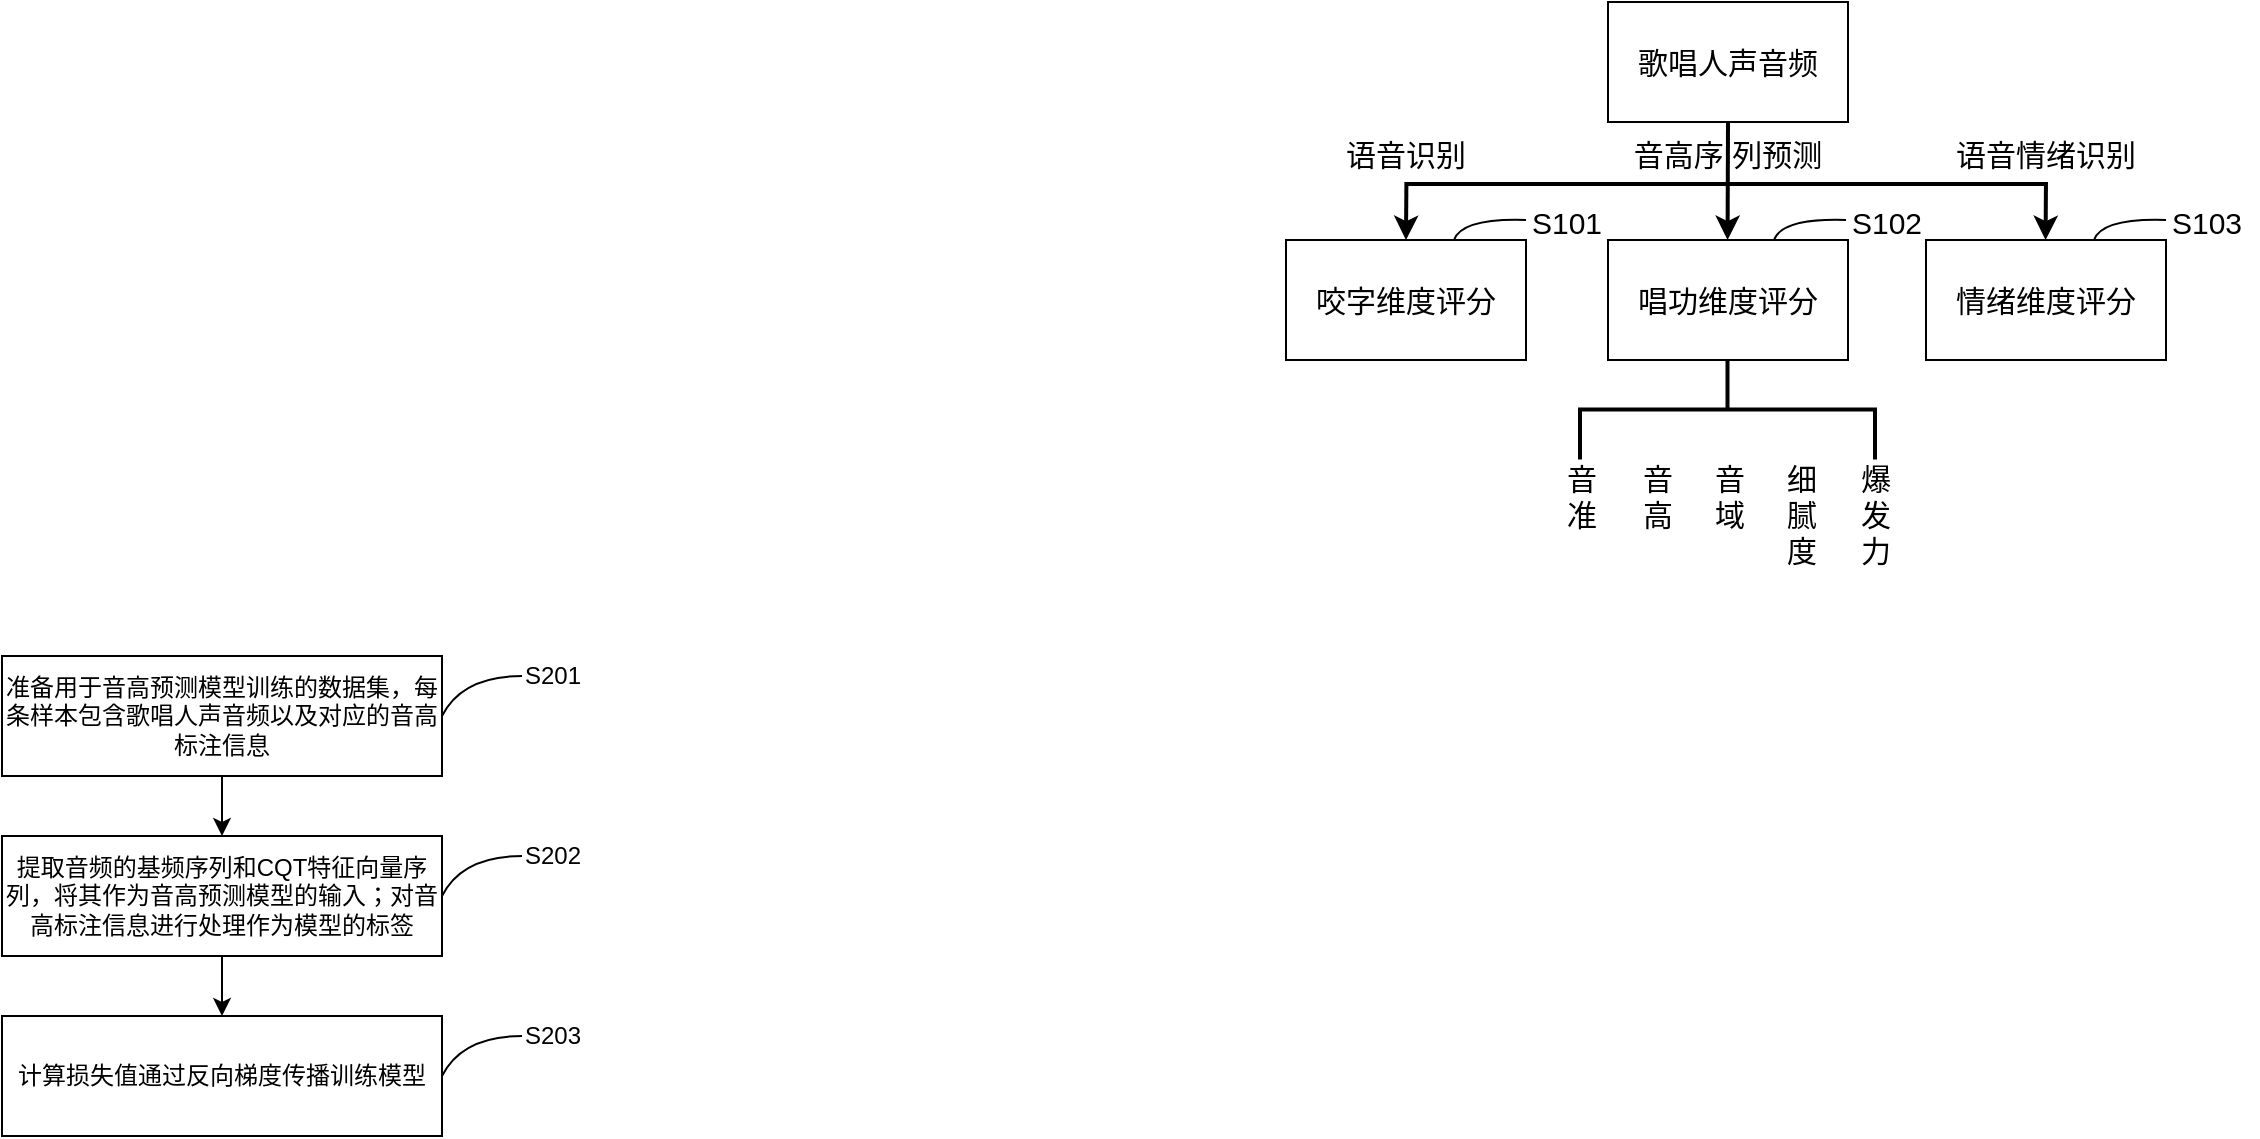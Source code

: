 <mxfile version="24.7.7">
  <diagram name="第 1 页" id="n1hpXf85z6GkrUY4EOpw">
    <mxGraphModel dx="1225" dy="395" grid="0" gridSize="10" guides="1" tooltips="1" connect="1" arrows="1" fold="1" page="0" pageScale="1" pageWidth="827" pageHeight="1169" math="0" shadow="0">
      <root>
        <mxCell id="0" />
        <mxCell id="1" parent="0" />
        <mxCell id="-YQCoGYBrYwNQmezE0NH-1" value="歌唱人声音频" style="rounded=1;whiteSpace=wrap;html=1;fontSize=15;arcSize=0;" vertex="1" parent="1">
          <mxGeometry x="661" y="61" width="120" height="60" as="geometry" />
        </mxCell>
        <mxCell id="-YQCoGYBrYwNQmezE0NH-10" value="音高序 列预测" style="text;html=1;align=center;verticalAlign=middle;whiteSpace=wrap;rounded=0;fontSize=15;" vertex="1" parent="1">
          <mxGeometry x="646" y="122" width="150" height="30" as="geometry" />
        </mxCell>
        <mxCell id="-YQCoGYBrYwNQmezE0NH-12" value="语音识别" style="text;html=1;align=center;verticalAlign=middle;whiteSpace=wrap;rounded=0;fontSize=15;" vertex="1" parent="1">
          <mxGeometry x="485" y="122" width="150" height="30" as="geometry" />
        </mxCell>
        <mxCell id="-YQCoGYBrYwNQmezE0NH-13" value="语音情绪识别" style="text;html=1;align=center;verticalAlign=middle;whiteSpace=wrap;rounded=0;strokeWidth=1;fontSize=15;" vertex="1" parent="1">
          <mxGeometry x="805" y="122" width="150" height="30" as="geometry" />
        </mxCell>
        <mxCell id="-YQCoGYBrYwNQmezE0NH-38" value="" style="endArrow=none;html=1;rounded=0;strokeWidth=2;" edge="1" parent="1">
          <mxGeometry width="50" height="50" relative="1" as="geometry">
            <mxPoint x="560" y="152" as="sourcePoint" />
            <mxPoint x="880" y="152" as="targetPoint" />
          </mxGeometry>
        </mxCell>
        <mxCell id="-YQCoGYBrYwNQmezE0NH-43" value="咬字维度评分" style="rounded=1;whiteSpace=wrap;html=1;fontSize=15;arcSize=0;" vertex="1" parent="1">
          <mxGeometry x="500" y="180" width="120" height="60" as="geometry" />
        </mxCell>
        <mxCell id="-YQCoGYBrYwNQmezE0NH-44" value="唱功维度评分" style="rounded=1;whiteSpace=wrap;html=1;fontSize=15;arcSize=0;" vertex="1" parent="1">
          <mxGeometry x="661" y="180" width="120" height="60" as="geometry" />
        </mxCell>
        <mxCell id="-YQCoGYBrYwNQmezE0NH-45" value="情绪维度评分" style="rounded=1;whiteSpace=wrap;html=1;fontSize=15;arcSize=0;" vertex="1" parent="1">
          <mxGeometry x="820" y="180" width="120" height="60" as="geometry" />
        </mxCell>
        <mxCell id="-YQCoGYBrYwNQmezE0NH-46" value="" style="endArrow=classic;html=1;rounded=0;entryX=0.5;entryY=0;entryDx=0;entryDy=0;fontSize=11;strokeWidth=2;exitX=0.5;exitY=1;exitDx=0;exitDy=0;" edge="1" parent="1" source="-YQCoGYBrYwNQmezE0NH-1">
          <mxGeometry width="50" height="50" relative="1" as="geometry">
            <mxPoint x="720.99" y="151" as="sourcePoint" />
            <mxPoint x="720.79" y="180" as="targetPoint" />
          </mxGeometry>
        </mxCell>
        <mxCell id="-YQCoGYBrYwNQmezE0NH-47" value="" style="endArrow=classic;html=1;rounded=0;entryX=0.5;entryY=0;entryDx=0;entryDy=0;fontSize=11;strokeWidth=2;exitX=0.444;exitY=1.024;exitDx=0;exitDy=0;exitPerimeter=0;" edge="1" parent="1">
          <mxGeometry width="50" height="50" relative="1" as="geometry">
            <mxPoint x="560.2" y="151" as="sourcePoint" />
            <mxPoint x="560" y="180" as="targetPoint" />
          </mxGeometry>
        </mxCell>
        <mxCell id="-YQCoGYBrYwNQmezE0NH-48" value="" style="endArrow=classic;html=1;rounded=0;entryX=0.5;entryY=0;entryDx=0;entryDy=0;fontSize=11;strokeWidth=2;exitX=0.444;exitY=1.024;exitDx=0;exitDy=0;exitPerimeter=0;" edge="1" parent="1">
          <mxGeometry width="50" height="50" relative="1" as="geometry">
            <mxPoint x="879.99" y="151" as="sourcePoint" />
            <mxPoint x="879.79" y="180" as="targetPoint" />
          </mxGeometry>
        </mxCell>
        <mxCell id="-YQCoGYBrYwNQmezE0NH-49" value="" style="strokeWidth=2;html=1;shape=mxgraph.flowchart.annotation_2;align=left;labelPosition=right;pointerEvents=1;rotation=90;" vertex="1" parent="1">
          <mxGeometry x="695.75" y="191" width="50" height="147.5" as="geometry" />
        </mxCell>
        <mxCell id="-YQCoGYBrYwNQmezE0NH-50" value="音准" style="text;html=1;align=center;verticalAlign=middle;whiteSpace=wrap;rounded=0;fontSize=15;" vertex="1" parent="1">
          <mxGeometry x="642.5" y="292.75" width="10" height="30" as="geometry" />
        </mxCell>
        <mxCell id="-YQCoGYBrYwNQmezE0NH-51" value="音高" style="text;html=1;align=center;verticalAlign=middle;whiteSpace=wrap;rounded=0;fontSize=15;" vertex="1" parent="1">
          <mxGeometry x="680.5" y="292.75" width="10" height="30" as="geometry" />
        </mxCell>
        <mxCell id="-YQCoGYBrYwNQmezE0NH-52" value="音域" style="text;html=1;align=center;verticalAlign=middle;whiteSpace=wrap;rounded=0;fontSize=15;" vertex="1" parent="1">
          <mxGeometry x="716.75" y="292.75" width="10" height="30" as="geometry" />
        </mxCell>
        <mxCell id="-YQCoGYBrYwNQmezE0NH-53" value="爆发力" style="text;html=1;align=center;verticalAlign=middle;whiteSpace=wrap;rounded=0;fontSize=15;" vertex="1" parent="1">
          <mxGeometry x="789.5" y="301.75" width="10" height="30" as="geometry" />
        </mxCell>
        <mxCell id="-YQCoGYBrYwNQmezE0NH-54" value="细腻度" style="text;html=1;align=center;verticalAlign=middle;whiteSpace=wrap;rounded=0;fontSize=15;" vertex="1" parent="1">
          <mxGeometry x="752.75" y="301.75" width="10" height="30" as="geometry" />
        </mxCell>
        <mxCell id="-YQCoGYBrYwNQmezE0NH-55" style="edgeStyle=orthogonalEdgeStyle;rounded=0;orthogonalLoop=1;jettySize=auto;html=1;exitX=0.5;exitY=1;exitDx=0;exitDy=0;entryX=0.5;entryY=0;entryDx=0;entryDy=0;" edge="1" parent="1" source="-YQCoGYBrYwNQmezE0NH-56" target="-YQCoGYBrYwNQmezE0NH-58">
          <mxGeometry relative="1" as="geometry" />
        </mxCell>
        <mxCell id="-YQCoGYBrYwNQmezE0NH-56" value="准备用于音高预测模型训练的数据集，每条样本包含歌唱人声音频以及对应的音高标注信息" style="rounded=0;whiteSpace=wrap;html=1;fontSize=12;" vertex="1" parent="1">
          <mxGeometry x="-142" y="388" width="220" height="60" as="geometry" />
        </mxCell>
        <mxCell id="-YQCoGYBrYwNQmezE0NH-57" style="edgeStyle=orthogonalEdgeStyle;rounded=0;orthogonalLoop=1;jettySize=auto;html=1;exitX=0.5;exitY=1;exitDx=0;exitDy=0;entryX=0.5;entryY=0;entryDx=0;entryDy=0;" edge="1" parent="1" source="-YQCoGYBrYwNQmezE0NH-58" target="-YQCoGYBrYwNQmezE0NH-59">
          <mxGeometry relative="1" as="geometry" />
        </mxCell>
        <mxCell id="-YQCoGYBrYwNQmezE0NH-58" value="提取音频的基频序列和CQT特征向量序列，将其作为音高预测模型的输入；对音高标注信息进行处理作为模型的标签" style="rounded=0;whiteSpace=wrap;html=1;" vertex="1" parent="1">
          <mxGeometry x="-142" y="478" width="220" height="60" as="geometry" />
        </mxCell>
        <mxCell id="-YQCoGYBrYwNQmezE0NH-59" value="计算损失值通过反向梯度传播训练模型" style="rounded=0;whiteSpace=wrap;html=1;" vertex="1" parent="1">
          <mxGeometry x="-142" y="568" width="220" height="60" as="geometry" />
        </mxCell>
        <mxCell id="-YQCoGYBrYwNQmezE0NH-65" value="" style="endArrow=none;html=1;curved=1;" edge="1" parent="1">
          <mxGeometry width="50" height="50" relative="1" as="geometry">
            <mxPoint x="78" y="418" as="sourcePoint" />
            <mxPoint x="118" y="398" as="targetPoint" />
            <Array as="points">
              <mxPoint x="88" y="398" />
            </Array>
          </mxGeometry>
        </mxCell>
        <mxCell id="-YQCoGYBrYwNQmezE0NH-66" value="S201" style="text;html=1;align=center;verticalAlign=middle;resizable=0;points=[];autosize=1;strokeColor=none;fillColor=none;" vertex="1" parent="1">
          <mxGeometry x="110" y="385" width="46" height="26" as="geometry" />
        </mxCell>
        <mxCell id="-YQCoGYBrYwNQmezE0NH-67" value="" style="endArrow=none;html=1;curved=1;" edge="1" parent="1">
          <mxGeometry width="50" height="50" relative="1" as="geometry">
            <mxPoint x="78" y="508" as="sourcePoint" />
            <mxPoint x="118" y="488" as="targetPoint" />
            <Array as="points">
              <mxPoint x="88" y="488" />
            </Array>
          </mxGeometry>
        </mxCell>
        <mxCell id="-YQCoGYBrYwNQmezE0NH-68" value="S202" style="text;html=1;align=center;verticalAlign=middle;resizable=0;points=[];autosize=1;strokeColor=none;fillColor=none;" vertex="1" parent="1">
          <mxGeometry x="110" y="475" width="46" height="26" as="geometry" />
        </mxCell>
        <mxCell id="-YQCoGYBrYwNQmezE0NH-69" value="" style="endArrow=none;html=1;curved=1;" edge="1" parent="1">
          <mxGeometry width="50" height="50" relative="1" as="geometry">
            <mxPoint x="78" y="598" as="sourcePoint" />
            <mxPoint x="118" y="578" as="targetPoint" />
            <Array as="points">
              <mxPoint x="88" y="578" />
            </Array>
          </mxGeometry>
        </mxCell>
        <mxCell id="-YQCoGYBrYwNQmezE0NH-70" value="S203" style="text;html=1;align=center;verticalAlign=middle;resizable=0;points=[];autosize=1;strokeColor=none;fillColor=none;" vertex="1" parent="1">
          <mxGeometry x="110" y="565" width="46" height="26" as="geometry" />
        </mxCell>
        <mxCell id="-YQCoGYBrYwNQmezE0NH-81" value="" style="endArrow=none;html=1;curved=1;" edge="1" parent="1">
          <mxGeometry width="50" height="50" relative="1" as="geometry">
            <mxPoint x="584" y="180" as="sourcePoint" />
            <mxPoint x="620" y="170" as="targetPoint" />
            <Array as="points">
              <mxPoint x="588" y="169" />
            </Array>
          </mxGeometry>
        </mxCell>
        <mxCell id="-YQCoGYBrYwNQmezE0NH-82" value="S101" style="text;html=1;align=center;verticalAlign=middle;resizable=0;points=[];autosize=1;strokeColor=none;fillColor=none;fontSize=15;" vertex="1" parent="1">
          <mxGeometry x="613" y="156" width="53" height="30" as="geometry" />
        </mxCell>
        <mxCell id="-YQCoGYBrYwNQmezE0NH-89" value="" style="endArrow=none;html=1;curved=1;" edge="1" parent="1">
          <mxGeometry width="50" height="50" relative="1" as="geometry">
            <mxPoint x="744" y="180" as="sourcePoint" />
            <mxPoint x="780" y="170" as="targetPoint" />
            <Array as="points">
              <mxPoint x="748" y="169" />
            </Array>
          </mxGeometry>
        </mxCell>
        <mxCell id="-YQCoGYBrYwNQmezE0NH-90" value="S102" style="text;html=1;align=center;verticalAlign=middle;resizable=0;points=[];autosize=1;strokeColor=none;fillColor=none;fontSize=15;" vertex="1" parent="1">
          <mxGeometry x="773" y="156" width="53" height="30" as="geometry" />
        </mxCell>
        <mxCell id="-YQCoGYBrYwNQmezE0NH-91" value="" style="endArrow=none;html=1;curved=1;" edge="1" parent="1">
          <mxGeometry width="50" height="50" relative="1" as="geometry">
            <mxPoint x="904" y="180" as="sourcePoint" />
            <mxPoint x="940" y="170" as="targetPoint" />
            <Array as="points">
              <mxPoint x="908" y="169" />
            </Array>
          </mxGeometry>
        </mxCell>
        <mxCell id="-YQCoGYBrYwNQmezE0NH-92" value="S103" style="text;html=1;align=center;verticalAlign=middle;resizable=0;points=[];autosize=1;strokeColor=none;fillColor=none;fontSize=15;" vertex="1" parent="1">
          <mxGeometry x="933" y="156" width="53" height="30" as="geometry" />
        </mxCell>
      </root>
    </mxGraphModel>
  </diagram>
</mxfile>
